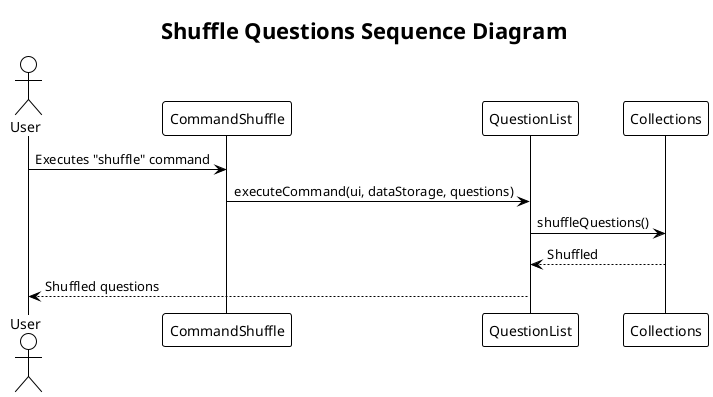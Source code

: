 @startuml
!theme plain
title Shuffle Questions Sequence Diagram

actor User
participant CommandShuffle
participant QuestionList
participant Collections

User -> CommandShuffle: Executes "shuffle" command
CommandShuffle -> QuestionList: executeCommand(ui, dataStorage, questions)
QuestionList -> Collections: shuffleQuestions()
Collections --> QuestionList: Shuffled
QuestionList --> User: Shuffled questions

@enduml

